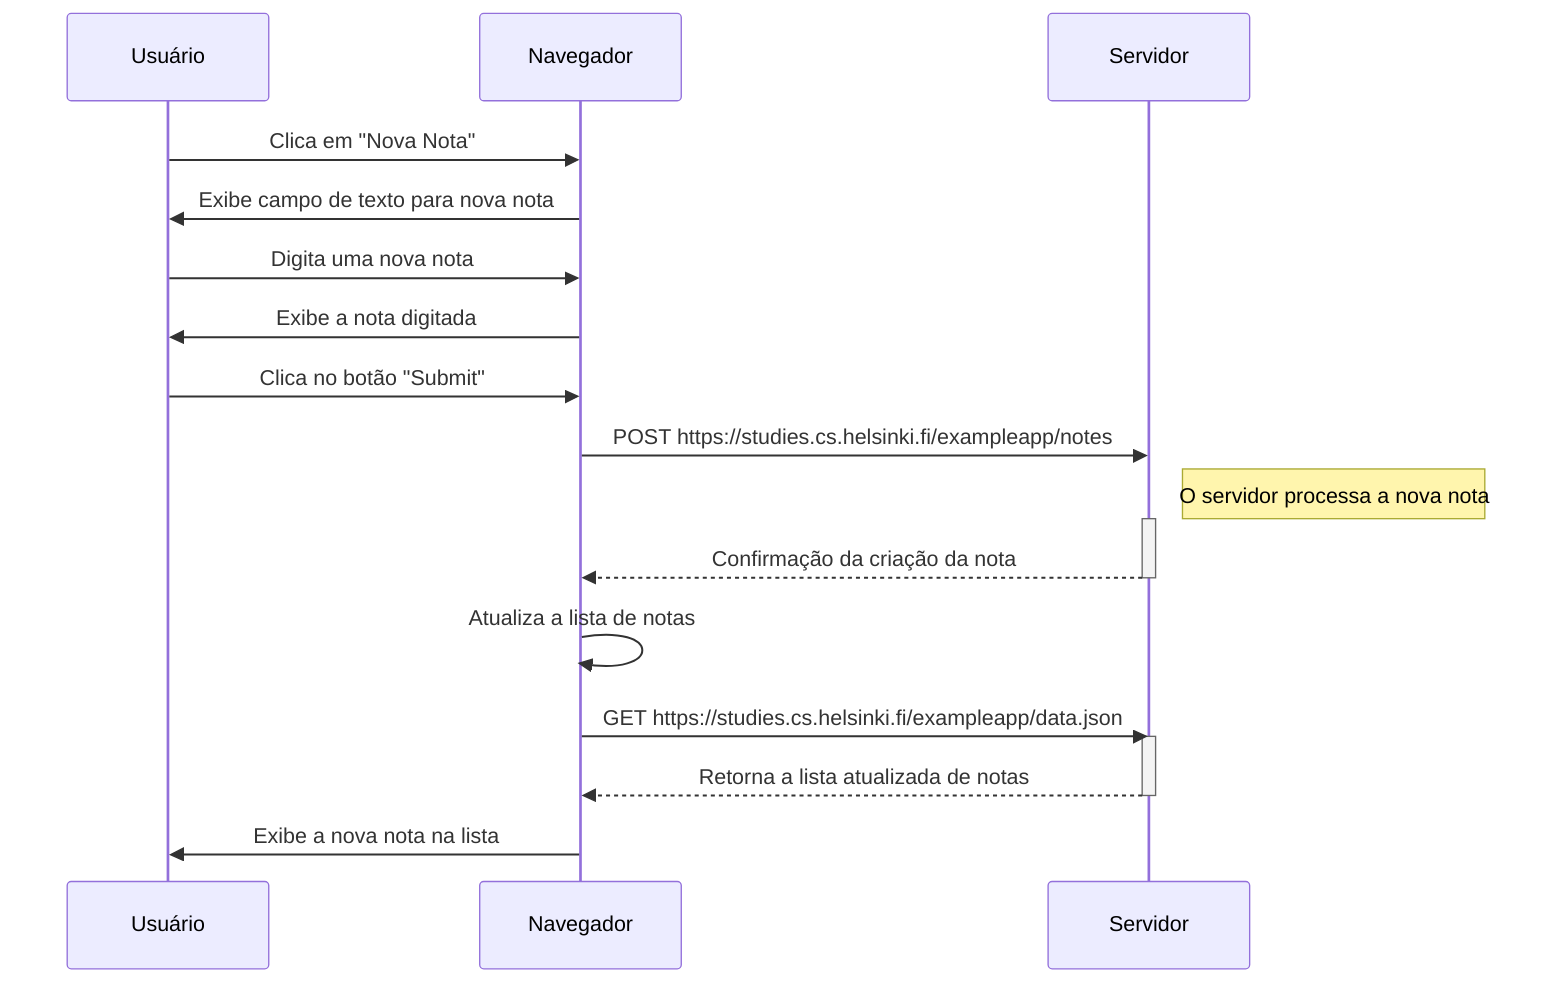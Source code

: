sequenceDiagram
    participant user as Usuário
    participant browser as Navegador
    participant server as Servidor

    user->>browser: Clica em "Nova Nota"
    browser->>user: Exibe campo de texto para nova nota

    user->>browser: Digita uma nova nota
    browser->>user: Exibe a nota digitada

    user->>browser: Clica no botão "Submit"
    browser->>server: POST https://studies.cs.helsinki.fi/exampleapp/notes
    Note right of server: O servidor processa a nova nota
    activate server
    server-->>browser: Confirmação da criação da nota
    deactivate server

    browser->>browser: Atualiza a lista de notas
    browser->>server: GET https://studies.cs.helsinki.fi/exampleapp/data.json
    activate server
    server-->>browser: Retorna a lista atualizada de notas
    deactivate server

    browser->>user: Exibe a nova nota na lista
